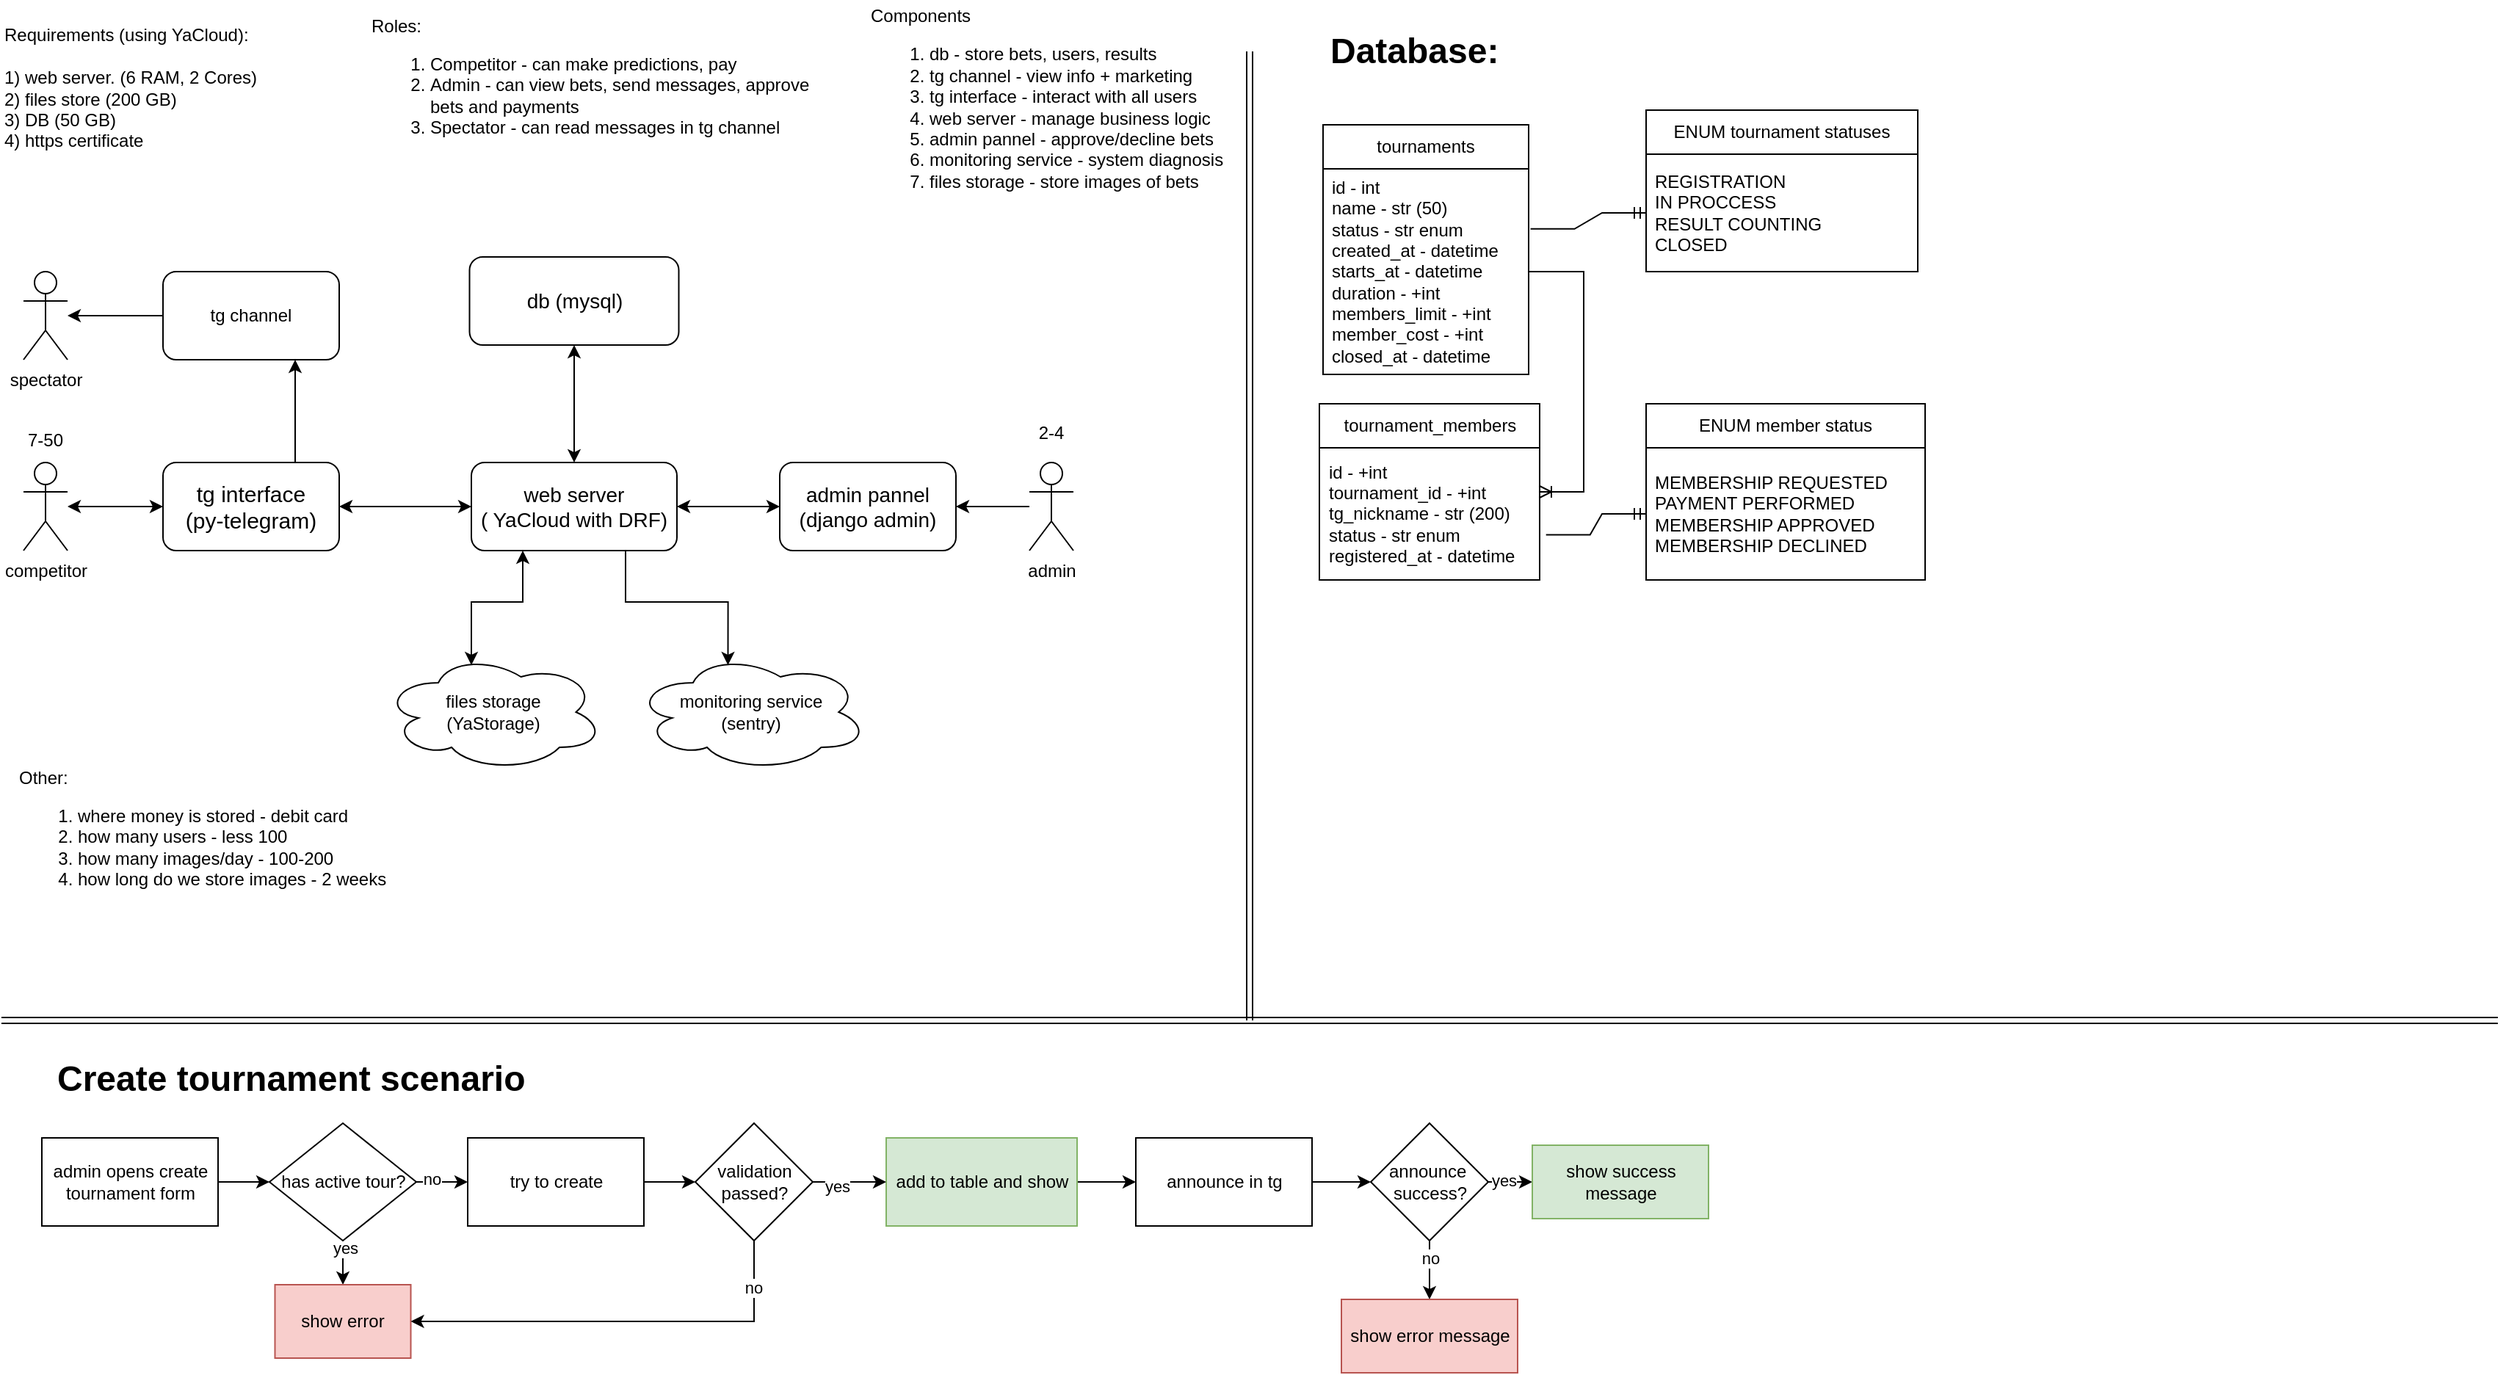 <mxfile version="21.6.9" type="github">
  <diagram id="R2lEEEUBdFMjLlhIrx00" name="Page-1">
    <mxGraphModel dx="1272" dy="856" grid="1" gridSize="10" guides="1" tooltips="1" connect="1" arrows="1" fold="1" page="1" pageScale="1" pageWidth="850" pageHeight="1100" math="0" shadow="0" extFonts="Permanent Marker^https://fonts.googleapis.com/css?family=Permanent+Marker">
      <root>
        <mxCell id="0" />
        <mxCell id="1" parent="0" />
        <mxCell id="ojGc8ILIGN8Vl68wyQxe-8" value="" style="edgeStyle=orthogonalEdgeStyle;rounded=0;orthogonalLoop=1;jettySize=auto;html=1;startArrow=classic;startFill=1;" parent="1" source="ojGc8ILIGN8Vl68wyQxe-1" target="ojGc8ILIGN8Vl68wyQxe-7" edge="1">
          <mxGeometry relative="1" as="geometry" />
        </mxCell>
        <mxCell id="ojGc8ILIGN8Vl68wyQxe-44" value="" style="edgeStyle=orthogonalEdgeStyle;rounded=0;orthogonalLoop=1;jettySize=auto;html=1;exitX=0.75;exitY=0;exitDx=0;exitDy=0;entryX=0.75;entryY=1;entryDx=0;entryDy=0;" parent="1" source="ojGc8ILIGN8Vl68wyQxe-1" target="ojGc8ILIGN8Vl68wyQxe-43" edge="1">
          <mxGeometry relative="1" as="geometry" />
        </mxCell>
        <mxCell id="ojGc8ILIGN8Vl68wyQxe-1" value="tg interface&lt;br&gt;(py-telegram)" style="rounded=1;whiteSpace=wrap;html=1;fontSize=15;" parent="1" vertex="1">
          <mxGeometry x="110" y="320" width="120" height="60" as="geometry" />
        </mxCell>
        <mxCell id="ojGc8ILIGN8Vl68wyQxe-13" value="" style="edgeStyle=orthogonalEdgeStyle;rounded=0;orthogonalLoop=1;jettySize=auto;html=1;exitX=0.5;exitY=1;exitDx=0;exitDy=0;entryX=0.5;entryY=0;entryDx=0;entryDy=0;startArrow=classic;startFill=1;" parent="1" source="ojGc8ILIGN8Vl68wyQxe-4" target="ojGc8ILIGN8Vl68wyQxe-7" edge="1">
          <mxGeometry relative="1" as="geometry" />
        </mxCell>
        <mxCell id="ojGc8ILIGN8Vl68wyQxe-4" value="db (mysql)" style="rounded=1;whiteSpace=wrap;html=1;fontSize=14;" parent="1" vertex="1">
          <mxGeometry x="318.75" y="180" width="142.5" height="60" as="geometry" />
        </mxCell>
        <mxCell id="ojGc8ILIGN8Vl68wyQxe-15" value="" style="edgeStyle=orthogonalEdgeStyle;rounded=0;orthogonalLoop=1;jettySize=auto;html=1;startArrow=classic;startFill=1;" parent="1" source="ojGc8ILIGN8Vl68wyQxe-5" target="ojGc8ILIGN8Vl68wyQxe-7" edge="1">
          <mxGeometry relative="1" as="geometry" />
        </mxCell>
        <mxCell id="ojGc8ILIGN8Vl68wyQxe-5" value="admin pannel&lt;br&gt;(django admin)" style="rounded=1;whiteSpace=wrap;html=1;fontSize=14;" parent="1" vertex="1">
          <mxGeometry x="530" y="320" width="120" height="60" as="geometry" />
        </mxCell>
        <mxCell id="ojGc8ILIGN8Vl68wyQxe-23" style="edgeStyle=orthogonalEdgeStyle;rounded=0;orthogonalLoop=1;jettySize=auto;html=1;entryX=0.4;entryY=0.1;entryDx=0;entryDy=0;entryPerimeter=0;exitX=0.25;exitY=1;exitDx=0;exitDy=0;startArrow=classic;startFill=1;" parent="1" source="ojGc8ILIGN8Vl68wyQxe-7" target="ojGc8ILIGN8Vl68wyQxe-21" edge="1">
          <mxGeometry relative="1" as="geometry" />
        </mxCell>
        <mxCell id="ojGc8ILIGN8Vl68wyQxe-51" value="" style="edgeStyle=orthogonalEdgeStyle;rounded=0;orthogonalLoop=1;jettySize=auto;html=1;entryX=0.4;entryY=0.1;entryDx=0;entryDy=0;entryPerimeter=0;exitX=0.75;exitY=1;exitDx=0;exitDy=0;" parent="1" source="ojGc8ILIGN8Vl68wyQxe-7" target="ojGc8ILIGN8Vl68wyQxe-50" edge="1">
          <mxGeometry relative="1" as="geometry" />
        </mxCell>
        <mxCell id="ojGc8ILIGN8Vl68wyQxe-7" value="web server&lt;br&gt;( YaCloud with DRF)" style="rounded=1;whiteSpace=wrap;html=1;fontSize=14;" parent="1" vertex="1">
          <mxGeometry x="320" y="320" width="140" height="60" as="geometry" />
        </mxCell>
        <mxCell id="ojGc8ILIGN8Vl68wyQxe-20" value="&lt;div style=&quot;&quot;&gt;&lt;span style=&quot;background-color: initial;&quot;&gt;Requirements (using YaCloud):&lt;/span&gt;&lt;/div&gt;&lt;div style=&quot;&quot;&gt;&lt;span style=&quot;background-color: initial;&quot;&gt;&lt;br&gt;&lt;/span&gt;&lt;/div&gt;&lt;div style=&quot;&quot;&gt;&lt;span style=&quot;background-color: initial;&quot;&gt;1) web server. (6 RAM, 2 Cores)&lt;/span&gt;&lt;/div&gt;2) files store (200 GB)&lt;br&gt;3) DB (50 GB)&lt;br&gt;4) https certificate" style="text;html=1;strokeColor=none;fillColor=none;align=left;verticalAlign=middle;whiteSpace=wrap;rounded=0;" parent="1" vertex="1">
          <mxGeometry y="5" width="320" height="120" as="geometry" />
        </mxCell>
        <mxCell id="ojGc8ILIGN8Vl68wyQxe-21" value="files storage&lt;br&gt;(YaStorage)" style="ellipse;shape=cloud;whiteSpace=wrap;html=1;" parent="1" vertex="1">
          <mxGeometry x="260" y="450" width="150" height="80" as="geometry" />
        </mxCell>
        <mxCell id="ojGc8ILIGN8Vl68wyQxe-32" style="edgeStyle=orthogonalEdgeStyle;rounded=0;orthogonalLoop=1;jettySize=auto;html=1;entryX=0;entryY=0.5;entryDx=0;entryDy=0;startArrow=classic;startFill=1;" parent="1" source="ojGc8ILIGN8Vl68wyQxe-26" target="ojGc8ILIGN8Vl68wyQxe-1" edge="1">
          <mxGeometry relative="1" as="geometry" />
        </mxCell>
        <mxCell id="ojGc8ILIGN8Vl68wyQxe-26" value="competitor" style="shape=umlActor;verticalLabelPosition=bottom;verticalAlign=top;html=1;outlineConnect=0;" parent="1" vertex="1">
          <mxGeometry x="15" y="320" width="30" height="60" as="geometry" />
        </mxCell>
        <mxCell id="ojGc8ILIGN8Vl68wyQxe-34" value="" style="edgeStyle=orthogonalEdgeStyle;rounded=0;orthogonalLoop=1;jettySize=auto;html=1;" parent="1" source="ojGc8ILIGN8Vl68wyQxe-27" target="ojGc8ILIGN8Vl68wyQxe-5" edge="1">
          <mxGeometry relative="1" as="geometry" />
        </mxCell>
        <mxCell id="ojGc8ILIGN8Vl68wyQxe-27" value="admin" style="shape=umlActor;verticalLabelPosition=bottom;verticalAlign=top;html=1;outlineConnect=0;" parent="1" vertex="1">
          <mxGeometry x="700" y="320" width="30" height="60" as="geometry" />
        </mxCell>
        <mxCell id="ojGc8ILIGN8Vl68wyQxe-35" value="Roles:&lt;br&gt;&lt;div style=&quot;&quot;&gt;&lt;ol&gt;&lt;li&gt;&lt;span style=&quot;background-color: initial;&quot;&gt;Competitor - can make predictions, pay&lt;/span&gt;&lt;/li&gt;&lt;li&gt;&lt;span style=&quot;background-color: initial;&quot;&gt;Admin - can view bets, send messages,&amp;nbsp;&lt;/span&gt;approve bets and payments&lt;/li&gt;&lt;li&gt;Spectator - can read messages in tg channel&lt;/li&gt;&lt;/ol&gt;&lt;/div&gt;" style="text;html=1;strokeColor=none;fillColor=none;align=left;verticalAlign=middle;whiteSpace=wrap;rounded=0;" parent="1" vertex="1">
          <mxGeometry x="250" y="7.5" width="320" height="110" as="geometry" />
        </mxCell>
        <mxCell id="ojGc8ILIGN8Vl68wyQxe-37" value="Components&lt;br&gt;&lt;ol&gt;&lt;li&gt;db - store bets, users, results&lt;/li&gt;&lt;li&gt;tg channel - view info + marketing&lt;/li&gt;&lt;li style=&quot;&quot;&gt;tg interface - interact with all users&lt;/li&gt;&lt;li style=&quot;&quot;&gt;web server - manage business logic&lt;/li&gt;&lt;li style=&quot;&quot;&gt;admin pannel - approve/decline bets&lt;/li&gt;&lt;li style=&quot;&quot;&gt;monitoring service - system diagnosis&lt;/li&gt;&lt;li style=&quot;&quot;&gt;files storage - store images of bets&lt;/li&gt;&lt;/ol&gt;" style="text;html=1;strokeColor=none;fillColor=none;align=left;verticalAlign=middle;whiteSpace=wrap;rounded=0;" parent="1" vertex="1">
          <mxGeometry x="590" y="20" width="250" height="115" as="geometry" />
        </mxCell>
        <mxCell id="ojGc8ILIGN8Vl68wyQxe-38" value="Other:&lt;br&gt;&lt;ol&gt;&lt;li&gt;where money is stored - debit card&lt;/li&gt;&lt;li&gt;&lt;span style=&quot;background-color: initial;&quot;&gt;how many users - less 100&lt;/span&gt;&lt;br&gt;&lt;/li&gt;&lt;li&gt;how many images/day - 100-200&lt;/li&gt;&lt;li&gt;how long do we store images - 2 weeks&lt;/li&gt;&lt;/ol&gt;" style="text;html=1;strokeColor=none;fillColor=none;align=left;verticalAlign=middle;whiteSpace=wrap;rounded=0;" parent="1" vertex="1">
          <mxGeometry x="10" y="510" width="400" height="130" as="geometry" />
        </mxCell>
        <mxCell id="ojGc8ILIGN8Vl68wyQxe-39" value="7-50" style="text;html=1;strokeColor=none;fillColor=none;align=center;verticalAlign=middle;whiteSpace=wrap;rounded=0;" parent="1" vertex="1">
          <mxGeometry y="290" width="60" height="30" as="geometry" />
        </mxCell>
        <mxCell id="ojGc8ILIGN8Vl68wyQxe-40" value="2-4" style="text;html=1;strokeColor=none;fillColor=none;align=center;verticalAlign=middle;whiteSpace=wrap;rounded=0;" parent="1" vertex="1">
          <mxGeometry x="685" y="285" width="60" height="30" as="geometry" />
        </mxCell>
        <mxCell id="ojGc8ILIGN8Vl68wyQxe-43" value="tg channel" style="rounded=1;whiteSpace=wrap;html=1;" parent="1" vertex="1">
          <mxGeometry x="110" y="190" width="120" height="60" as="geometry" />
        </mxCell>
        <mxCell id="ojGc8ILIGN8Vl68wyQxe-46" value="" style="edgeStyle=orthogonalEdgeStyle;rounded=0;orthogonalLoop=1;jettySize=auto;html=1;entryX=0;entryY=0.5;entryDx=0;entryDy=0;startArrow=classic;startFill=1;endArrow=none;endFill=0;" parent="1" source="ojGc8ILIGN8Vl68wyQxe-45" target="ojGc8ILIGN8Vl68wyQxe-43" edge="1">
          <mxGeometry relative="1" as="geometry" />
        </mxCell>
        <mxCell id="ojGc8ILIGN8Vl68wyQxe-45" value="spectator" style="shape=umlActor;verticalLabelPosition=bottom;verticalAlign=top;html=1;outlineConnect=0;" parent="1" vertex="1">
          <mxGeometry x="15" y="190" width="30" height="60" as="geometry" />
        </mxCell>
        <mxCell id="ojGc8ILIGN8Vl68wyQxe-50" value="monitoring service&lt;br&gt;(sentry)" style="ellipse;shape=cloud;whiteSpace=wrap;html=1;" parent="1" vertex="1">
          <mxGeometry x="431.25" y="450" width="158.75" height="80" as="geometry" />
        </mxCell>
        <mxCell id="Wl_qkTrlKVwoT0vPyVx--1" value="&lt;h1&gt;Create tournament scenario&lt;/h1&gt;" style="text;html=1;strokeColor=none;fillColor=none;spacing=5;spacingTop=-20;whiteSpace=wrap;overflow=hidden;rounded=0;" vertex="1" parent="1">
          <mxGeometry x="32.5" y="720" width="410" height="40" as="geometry" />
        </mxCell>
        <mxCell id="Wl_qkTrlKVwoT0vPyVx--6" value="" style="edgeStyle=orthogonalEdgeStyle;rounded=0;orthogonalLoop=1;jettySize=auto;html=1;" edge="1" parent="1" source="Wl_qkTrlKVwoT0vPyVx--2" target="Wl_qkTrlKVwoT0vPyVx--5">
          <mxGeometry relative="1" as="geometry" />
        </mxCell>
        <mxCell id="Wl_qkTrlKVwoT0vPyVx--2" value="admin opens create tournament form" style="rounded=0;whiteSpace=wrap;html=1;" vertex="1" parent="1">
          <mxGeometry x="27.5" y="780" width="120" height="60" as="geometry" />
        </mxCell>
        <mxCell id="Wl_qkTrlKVwoT0vPyVx--8" value="" style="edgeStyle=orthogonalEdgeStyle;rounded=0;orthogonalLoop=1;jettySize=auto;html=1;" edge="1" parent="1" source="Wl_qkTrlKVwoT0vPyVx--5" target="Wl_qkTrlKVwoT0vPyVx--7">
          <mxGeometry relative="1" as="geometry" />
        </mxCell>
        <mxCell id="Wl_qkTrlKVwoT0vPyVx--33" value="yes" style="edgeLabel;html=1;align=center;verticalAlign=middle;resizable=0;points=[];" vertex="1" connectable="0" parent="Wl_qkTrlKVwoT0vPyVx--8">
          <mxGeometry x="-0.6" y="1" relative="1" as="geometry">
            <mxPoint y="-1" as="offset" />
          </mxGeometry>
        </mxCell>
        <mxCell id="Wl_qkTrlKVwoT0vPyVx--10" value="" style="edgeStyle=orthogonalEdgeStyle;rounded=0;orthogonalLoop=1;jettySize=auto;html=1;" edge="1" parent="1" source="Wl_qkTrlKVwoT0vPyVx--5" target="Wl_qkTrlKVwoT0vPyVx--9">
          <mxGeometry relative="1" as="geometry" />
        </mxCell>
        <mxCell id="Wl_qkTrlKVwoT0vPyVx--34" value="no" style="edgeLabel;html=1;align=center;verticalAlign=middle;resizable=0;points=[];" vertex="1" connectable="0" parent="Wl_qkTrlKVwoT0vPyVx--10">
          <mxGeometry x="-0.524" y="2" relative="1" as="geometry">
            <mxPoint as="offset" />
          </mxGeometry>
        </mxCell>
        <mxCell id="Wl_qkTrlKVwoT0vPyVx--5" value="has active tour?" style="rhombus;whiteSpace=wrap;html=1;rounded=0;" vertex="1" parent="1">
          <mxGeometry x="182.5" y="770" width="100" height="80" as="geometry" />
        </mxCell>
        <mxCell id="Wl_qkTrlKVwoT0vPyVx--7" value="show error" style="rounded=0;whiteSpace=wrap;html=1;fillColor=#f8cecc;strokeColor=#b85450;" vertex="1" parent="1">
          <mxGeometry x="186.25" y="880" width="92.5" height="50" as="geometry" />
        </mxCell>
        <mxCell id="Wl_qkTrlKVwoT0vPyVx--28" value="" style="edgeStyle=orthogonalEdgeStyle;rounded=0;orthogonalLoop=1;jettySize=auto;html=1;" edge="1" parent="1" source="Wl_qkTrlKVwoT0vPyVx--9" target="Wl_qkTrlKVwoT0vPyVx--27">
          <mxGeometry relative="1" as="geometry" />
        </mxCell>
        <mxCell id="Wl_qkTrlKVwoT0vPyVx--9" value="try to create" style="whiteSpace=wrap;html=1;rounded=0;" vertex="1" parent="1">
          <mxGeometry x="317.5" y="780" width="120" height="60" as="geometry" />
        </mxCell>
        <mxCell id="Wl_qkTrlKVwoT0vPyVx--36" value="" style="edgeStyle=orthogonalEdgeStyle;rounded=0;orthogonalLoop=1;jettySize=auto;html=1;" edge="1" parent="1" source="Wl_qkTrlKVwoT0vPyVx--11" target="Wl_qkTrlKVwoT0vPyVx--35">
          <mxGeometry relative="1" as="geometry" />
        </mxCell>
        <mxCell id="Wl_qkTrlKVwoT0vPyVx--11" value="add to table and show" style="whiteSpace=wrap;html=1;rounded=0;fillColor=#d5e8d4;strokeColor=#82b366;" vertex="1" parent="1">
          <mxGeometry x="602.5" y="780" width="130" height="60" as="geometry" />
        </mxCell>
        <mxCell id="Wl_qkTrlKVwoT0vPyVx--17" value="tournaments" style="swimlane;fontStyle=0;childLayout=stackLayout;horizontal=1;startSize=30;horizontalStack=0;resizeParent=1;resizeParentMax=0;resizeLast=0;collapsible=1;marginBottom=0;whiteSpace=wrap;html=1;" vertex="1" parent="1">
          <mxGeometry x="900" y="90" width="140" height="170" as="geometry">
            <mxRectangle x="50" y="900" width="100" height="30" as="alternateBounds" />
          </mxGeometry>
        </mxCell>
        <mxCell id="Wl_qkTrlKVwoT0vPyVx--18" value="id - int&lt;br&gt;name - str (50)&lt;br&gt;status - str enum&lt;br&gt;created_at - datetime&lt;br&gt;starts_at - datetime&lt;br&gt;duration - +int&lt;br&gt;members_limit - +int&lt;br&gt;member_cost - +int&lt;br&gt;closed_at - datetime" style="text;strokeColor=none;fillColor=none;align=left;verticalAlign=middle;spacingLeft=4;spacingRight=4;overflow=hidden;points=[[0,0.5],[1,0.5]];portConstraint=eastwest;rotatable=0;whiteSpace=wrap;html=1;" vertex="1" parent="Wl_qkTrlKVwoT0vPyVx--17">
          <mxGeometry y="30" width="140" height="140" as="geometry" />
        </mxCell>
        <mxCell id="Wl_qkTrlKVwoT0vPyVx--22" value="ENUM tournament statuses" style="swimlane;fontStyle=0;childLayout=stackLayout;horizontal=1;startSize=30;horizontalStack=0;resizeParent=1;resizeParentMax=0;resizeLast=0;collapsible=1;marginBottom=0;whiteSpace=wrap;html=1;" vertex="1" parent="1">
          <mxGeometry x="1120" y="80" width="185" height="110" as="geometry" />
        </mxCell>
        <mxCell id="Wl_qkTrlKVwoT0vPyVx--25" value="REGISTRATION&lt;br&gt;IN PROCCESS&lt;br&gt;RESULT COUNTING&lt;br&gt;CLOSED" style="text;strokeColor=none;fillColor=none;align=left;verticalAlign=middle;spacingLeft=4;spacingRight=4;overflow=hidden;points=[[0,0.5],[1,0.5]];portConstraint=eastwest;rotatable=0;whiteSpace=wrap;html=1;" vertex="1" parent="Wl_qkTrlKVwoT0vPyVx--22">
          <mxGeometry y="30" width="185" height="80" as="geometry" />
        </mxCell>
        <mxCell id="Wl_qkTrlKVwoT0vPyVx--29" value="" style="edgeStyle=orthogonalEdgeStyle;rounded=0;orthogonalLoop=1;jettySize=auto;html=1;" edge="1" parent="1" source="Wl_qkTrlKVwoT0vPyVx--27" target="Wl_qkTrlKVwoT0vPyVx--11">
          <mxGeometry relative="1" as="geometry" />
        </mxCell>
        <mxCell id="Wl_qkTrlKVwoT0vPyVx--31" value="yes" style="edgeLabel;html=1;align=center;verticalAlign=middle;resizable=0;points=[];" vertex="1" connectable="0" parent="Wl_qkTrlKVwoT0vPyVx--29">
          <mxGeometry x="-0.293" y="-3" relative="1" as="geometry">
            <mxPoint x="-1" as="offset" />
          </mxGeometry>
        </mxCell>
        <mxCell id="Wl_qkTrlKVwoT0vPyVx--30" style="edgeStyle=orthogonalEdgeStyle;rounded=0;orthogonalLoop=1;jettySize=auto;html=1;entryX=1;entryY=0.5;entryDx=0;entryDy=0;exitX=0.5;exitY=1;exitDx=0;exitDy=0;" edge="1" parent="1" source="Wl_qkTrlKVwoT0vPyVx--27" target="Wl_qkTrlKVwoT0vPyVx--7">
          <mxGeometry relative="1" as="geometry" />
        </mxCell>
        <mxCell id="Wl_qkTrlKVwoT0vPyVx--32" value="no" style="edgeLabel;html=1;align=center;verticalAlign=middle;resizable=0;points=[];" vertex="1" connectable="0" parent="Wl_qkTrlKVwoT0vPyVx--30">
          <mxGeometry x="-0.775" y="-1" relative="1" as="geometry">
            <mxPoint y="-1" as="offset" />
          </mxGeometry>
        </mxCell>
        <mxCell id="Wl_qkTrlKVwoT0vPyVx--27" value="validation&lt;br&gt;passed?" style="rhombus;whiteSpace=wrap;html=1;" vertex="1" parent="1">
          <mxGeometry x="472.5" y="770" width="80" height="80" as="geometry" />
        </mxCell>
        <mxCell id="Wl_qkTrlKVwoT0vPyVx--38" value="" style="edgeStyle=orthogonalEdgeStyle;rounded=0;orthogonalLoop=1;jettySize=auto;html=1;" edge="1" parent="1" source="Wl_qkTrlKVwoT0vPyVx--35" target="Wl_qkTrlKVwoT0vPyVx--37">
          <mxGeometry relative="1" as="geometry" />
        </mxCell>
        <mxCell id="Wl_qkTrlKVwoT0vPyVx--35" value="announce in tg" style="whiteSpace=wrap;html=1;rounded=0;" vertex="1" parent="1">
          <mxGeometry x="772.5" y="780" width="120" height="60" as="geometry" />
        </mxCell>
        <mxCell id="Wl_qkTrlKVwoT0vPyVx--40" value="" style="edgeStyle=orthogonalEdgeStyle;rounded=0;orthogonalLoop=1;jettySize=auto;html=1;" edge="1" parent="1" source="Wl_qkTrlKVwoT0vPyVx--37" target="Wl_qkTrlKVwoT0vPyVx--39">
          <mxGeometry relative="1" as="geometry" />
        </mxCell>
        <mxCell id="Wl_qkTrlKVwoT0vPyVx--48" value="no" style="edgeLabel;html=1;align=center;verticalAlign=middle;resizable=0;points=[];" vertex="1" connectable="0" parent="Wl_qkTrlKVwoT0vPyVx--40">
          <mxGeometry x="-0.435" relative="1" as="geometry">
            <mxPoint as="offset" />
          </mxGeometry>
        </mxCell>
        <mxCell id="Wl_qkTrlKVwoT0vPyVx--42" value="" style="edgeStyle=orthogonalEdgeStyle;rounded=0;orthogonalLoop=1;jettySize=auto;html=1;exitX=1;exitY=0.5;exitDx=0;exitDy=0;" edge="1" parent="1" source="Wl_qkTrlKVwoT0vPyVx--37" target="Wl_qkTrlKVwoT0vPyVx--41">
          <mxGeometry relative="1" as="geometry" />
        </mxCell>
        <mxCell id="Wl_qkTrlKVwoT0vPyVx--47" value="yes" style="edgeLabel;html=1;align=center;verticalAlign=middle;resizable=0;points=[];" vertex="1" connectable="0" parent="Wl_qkTrlKVwoT0vPyVx--42">
          <mxGeometry x="-0.596" y="1" relative="1" as="geometry">
            <mxPoint as="offset" />
          </mxGeometry>
        </mxCell>
        <mxCell id="Wl_qkTrlKVwoT0vPyVx--37" value="announce&amp;nbsp;&lt;br&gt;success?" style="rhombus;whiteSpace=wrap;html=1;rounded=0;" vertex="1" parent="1">
          <mxGeometry x="932.5" y="770" width="80" height="80" as="geometry" />
        </mxCell>
        <mxCell id="Wl_qkTrlKVwoT0vPyVx--39" value="show error message" style="whiteSpace=wrap;html=1;rounded=0;fillColor=#f8cecc;strokeColor=#b85450;" vertex="1" parent="1">
          <mxGeometry x="912.5" y="890" width="120" height="50" as="geometry" />
        </mxCell>
        <mxCell id="Wl_qkTrlKVwoT0vPyVx--41" value="show success message" style="whiteSpace=wrap;html=1;rounded=0;fillColor=#d5e8d4;strokeColor=#82b366;" vertex="1" parent="1">
          <mxGeometry x="1042.5" y="785" width="120" height="50" as="geometry" />
        </mxCell>
        <mxCell id="Wl_qkTrlKVwoT0vPyVx--43" value="&lt;h1&gt;Database:&lt;/h1&gt;" style="text;html=1;strokeColor=none;fillColor=none;spacing=5;spacingTop=-20;whiteSpace=wrap;overflow=hidden;rounded=0;" vertex="1" parent="1">
          <mxGeometry x="900" y="20" width="190" height="40" as="geometry" />
        </mxCell>
        <mxCell id="Wl_qkTrlKVwoT0vPyVx--44" value="" style="shape=link;html=1;rounded=0;" edge="1" parent="1">
          <mxGeometry width="100" relative="1" as="geometry">
            <mxPoint x="850" y="700" as="sourcePoint" />
            <mxPoint x="1700" y="700" as="targetPoint" />
          </mxGeometry>
        </mxCell>
        <mxCell id="Wl_qkTrlKVwoT0vPyVx--45" value="" style="shape=link;html=1;rounded=0;" edge="1" parent="1">
          <mxGeometry width="100" relative="1" as="geometry">
            <mxPoint x="850" y="40" as="sourcePoint" />
            <mxPoint x="850" y="700" as="targetPoint" />
          </mxGeometry>
        </mxCell>
        <mxCell id="Wl_qkTrlKVwoT0vPyVx--46" value="" style="shape=link;html=1;rounded=0;" edge="1" parent="1">
          <mxGeometry width="100" relative="1" as="geometry">
            <mxPoint y="700" as="sourcePoint" />
            <mxPoint x="850" y="700" as="targetPoint" />
          </mxGeometry>
        </mxCell>
        <mxCell id="Wl_qkTrlKVwoT0vPyVx--49" value="tournament_members" style="swimlane;fontStyle=0;childLayout=stackLayout;horizontal=1;startSize=30;horizontalStack=0;resizeParent=1;resizeParentMax=0;resizeLast=0;collapsible=1;marginBottom=0;whiteSpace=wrap;html=1;" vertex="1" parent="1">
          <mxGeometry x="897.5" y="280" width="150" height="120" as="geometry" />
        </mxCell>
        <mxCell id="Wl_qkTrlKVwoT0vPyVx--50" value="id - +int&lt;br&gt;tournament_id - +int&lt;br&gt;tg_nickname - str (200)&lt;br&gt;status - str enum&lt;br&gt;registered_at - datetime&lt;br&gt;" style="text;strokeColor=none;fillColor=none;align=left;verticalAlign=middle;spacingLeft=4;spacingRight=4;overflow=hidden;points=[[0,0.5],[1,0.5]];portConstraint=eastwest;rotatable=0;whiteSpace=wrap;html=1;" vertex="1" parent="Wl_qkTrlKVwoT0vPyVx--49">
          <mxGeometry y="30" width="150" height="90" as="geometry" />
        </mxCell>
        <mxCell id="Wl_qkTrlKVwoT0vPyVx--54" value="" style="edgeStyle=entityRelationEdgeStyle;fontSize=12;html=1;endArrow=ERoneToMany;rounded=0;exitX=1;exitY=0.5;exitDx=0;exitDy=0;" edge="1" parent="1" source="Wl_qkTrlKVwoT0vPyVx--18" target="Wl_qkTrlKVwoT0vPyVx--49">
          <mxGeometry width="100" height="100" relative="1" as="geometry">
            <mxPoint x="890" y="320" as="sourcePoint" />
            <mxPoint x="1190" y="290" as="targetPoint" />
            <Array as="points">
              <mxPoint x="880" y="247" />
              <mxPoint x="900" y="300" />
              <mxPoint x="870" y="300" />
              <mxPoint x="860" y="330" />
            </Array>
          </mxGeometry>
        </mxCell>
        <mxCell id="Wl_qkTrlKVwoT0vPyVx--55" value="" style="edgeStyle=entityRelationEdgeStyle;fontSize=12;html=1;endArrow=ERmandOne;rounded=0;exitX=1.009;exitY=0.292;exitDx=0;exitDy=0;exitPerimeter=0;entryX=0;entryY=0.5;entryDx=0;entryDy=0;" edge="1" parent="1" source="Wl_qkTrlKVwoT0vPyVx--18" target="Wl_qkTrlKVwoT0vPyVx--25">
          <mxGeometry width="100" height="100" relative="1" as="geometry">
            <mxPoint x="1090" y="310" as="sourcePoint" />
            <mxPoint x="1190" y="210" as="targetPoint" />
          </mxGeometry>
        </mxCell>
        <mxCell id="Wl_qkTrlKVwoT0vPyVx--58" value="ENUM member status" style="swimlane;fontStyle=0;childLayout=stackLayout;horizontal=1;startSize=30;horizontalStack=0;resizeParent=1;resizeParentMax=0;resizeLast=0;collapsible=1;marginBottom=0;whiteSpace=wrap;html=1;" vertex="1" parent="1">
          <mxGeometry x="1120" y="280" width="190" height="120" as="geometry" />
        </mxCell>
        <mxCell id="Wl_qkTrlKVwoT0vPyVx--59" value="MEMBERSHIP REQUESTED&lt;br&gt;PAYMENT PERFORMED&lt;br&gt;MEMBERSHIP APPROVED&lt;br&gt;MEMBERSHIP DECLINED" style="text;strokeColor=none;fillColor=none;align=left;verticalAlign=middle;spacingLeft=4;spacingRight=4;overflow=hidden;points=[[0,0.5],[1,0.5]];portConstraint=eastwest;rotatable=0;whiteSpace=wrap;html=1;" vertex="1" parent="Wl_qkTrlKVwoT0vPyVx--58">
          <mxGeometry y="30" width="190" height="90" as="geometry" />
        </mxCell>
        <mxCell id="Wl_qkTrlKVwoT0vPyVx--62" value="" style="edgeStyle=entityRelationEdgeStyle;fontSize=12;html=1;endArrow=ERmandOne;rounded=0;exitX=1.029;exitY=0.658;exitDx=0;exitDy=0;exitPerimeter=0;entryX=0;entryY=0.5;entryDx=0;entryDy=0;" edge="1" parent="1" source="Wl_qkTrlKVwoT0vPyVx--50" target="Wl_qkTrlKVwoT0vPyVx--59">
          <mxGeometry width="100" height="100" relative="1" as="geometry">
            <mxPoint x="1120" y="371" as="sourcePoint" />
            <mxPoint x="1189" y="320" as="targetPoint" />
          </mxGeometry>
        </mxCell>
      </root>
    </mxGraphModel>
  </diagram>
</mxfile>
